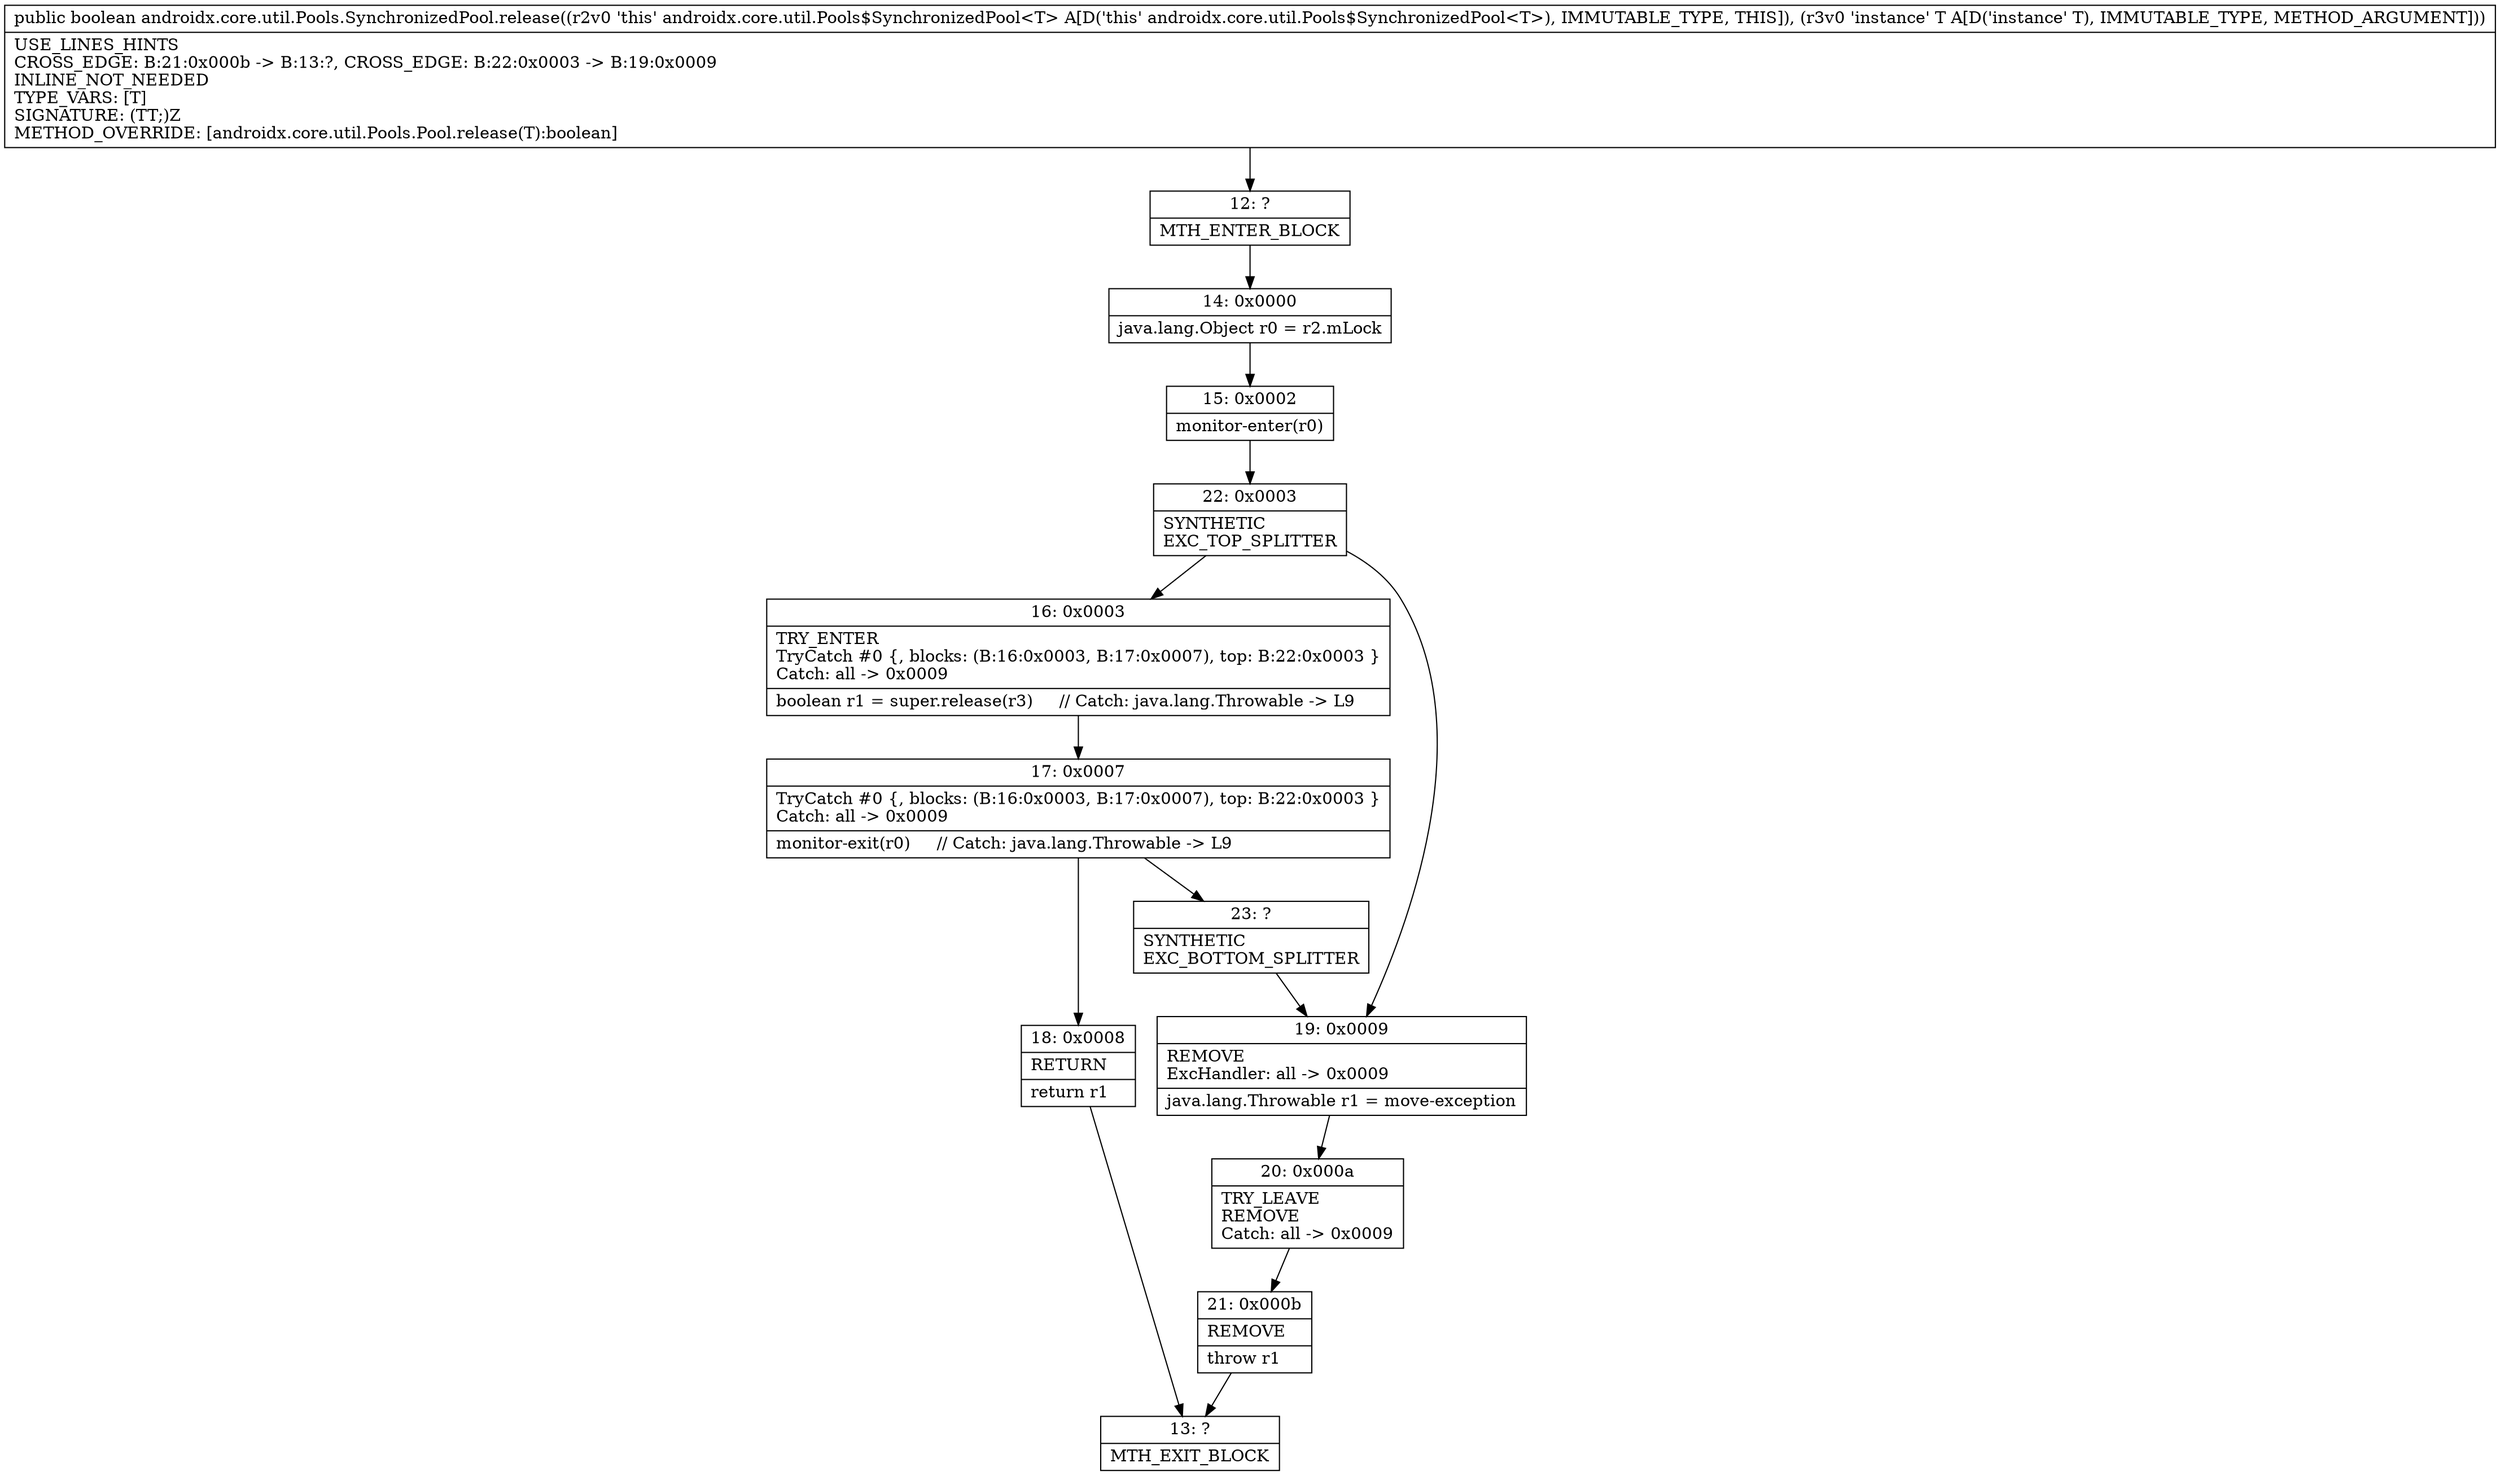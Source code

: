 digraph "CFG forandroidx.core.util.Pools.SynchronizedPool.release(Ljava\/lang\/Object;)Z" {
Node_12 [shape=record,label="{12\:\ ?|MTH_ENTER_BLOCK\l}"];
Node_14 [shape=record,label="{14\:\ 0x0000|java.lang.Object r0 = r2.mLock\l}"];
Node_15 [shape=record,label="{15\:\ 0x0002|monitor\-enter(r0)\l}"];
Node_22 [shape=record,label="{22\:\ 0x0003|SYNTHETIC\lEXC_TOP_SPLITTER\l}"];
Node_16 [shape=record,label="{16\:\ 0x0003|TRY_ENTER\lTryCatch #0 \{, blocks: (B:16:0x0003, B:17:0x0007), top: B:22:0x0003 \}\lCatch: all \-\> 0x0009\l|boolean r1 = super.release(r3)     \/\/ Catch: java.lang.Throwable \-\> L9\l}"];
Node_17 [shape=record,label="{17\:\ 0x0007|TryCatch #0 \{, blocks: (B:16:0x0003, B:17:0x0007), top: B:22:0x0003 \}\lCatch: all \-\> 0x0009\l|monitor\-exit(r0)     \/\/ Catch: java.lang.Throwable \-\> L9\l}"];
Node_18 [shape=record,label="{18\:\ 0x0008|RETURN\l|return r1\l}"];
Node_13 [shape=record,label="{13\:\ ?|MTH_EXIT_BLOCK\l}"];
Node_23 [shape=record,label="{23\:\ ?|SYNTHETIC\lEXC_BOTTOM_SPLITTER\l}"];
Node_19 [shape=record,label="{19\:\ 0x0009|REMOVE\lExcHandler: all \-\> 0x0009\l|java.lang.Throwable r1 = move\-exception\l}"];
Node_20 [shape=record,label="{20\:\ 0x000a|TRY_LEAVE\lREMOVE\lCatch: all \-\> 0x0009\l}"];
Node_21 [shape=record,label="{21\:\ 0x000b|REMOVE\l|throw r1\l}"];
MethodNode[shape=record,label="{public boolean androidx.core.util.Pools.SynchronizedPool.release((r2v0 'this' androidx.core.util.Pools$SynchronizedPool\<T\> A[D('this' androidx.core.util.Pools$SynchronizedPool\<T\>), IMMUTABLE_TYPE, THIS]), (r3v0 'instance' T A[D('instance' T), IMMUTABLE_TYPE, METHOD_ARGUMENT]))  | USE_LINES_HINTS\lCROSS_EDGE: B:21:0x000b \-\> B:13:?, CROSS_EDGE: B:22:0x0003 \-\> B:19:0x0009\lINLINE_NOT_NEEDED\lTYPE_VARS: [T]\lSIGNATURE: (TT;)Z\lMETHOD_OVERRIDE: [androidx.core.util.Pools.Pool.release(T):boolean]\l}"];
MethodNode -> Node_12;Node_12 -> Node_14;
Node_14 -> Node_15;
Node_15 -> Node_22;
Node_22 -> Node_16;
Node_22 -> Node_19;
Node_16 -> Node_17;
Node_17 -> Node_18;
Node_17 -> Node_23;
Node_18 -> Node_13;
Node_23 -> Node_19;
Node_19 -> Node_20;
Node_20 -> Node_21;
Node_21 -> Node_13;
}

